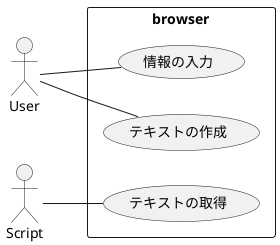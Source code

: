 @startuml use-case
left to right direction

:User: as user
:Script: as scp

rectangle browser { 
    user -- (情報の入力)
    user --(テキストの作成) 
    scp -- (テキストの取得) 
}

' user -- info
' user -- get
' scp -- crt

@enduml